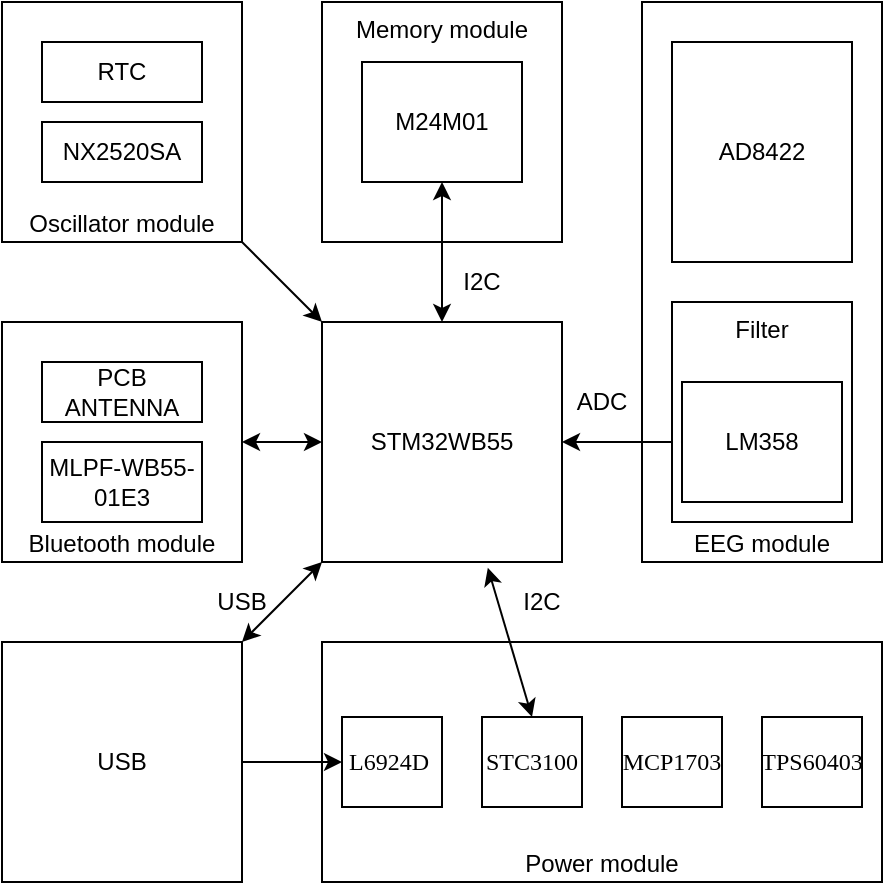 <mxfile version="14.6.6" type="device"><diagram id="iiUVijQNYt2ASqkZENPR" name="Page-1"><mxGraphModel dx="1422" dy="1931" grid="1" gridSize="10" guides="1" tooltips="1" connect="1" arrows="1" fold="1" page="1" pageScale="1" pageWidth="827" pageHeight="1169" math="0" shadow="0"><root><mxCell id="0"/><mxCell id="1" parent="0"/><mxCell id="rIxzNF2ebFtCGPGcTcfz-5" value="Memory module" style="rounded=0;whiteSpace=wrap;html=1;verticalAlign=top;" parent="1" vertex="1"><mxGeometry x="320" y="-80" width="120" height="120" as="geometry"/></mxCell><mxCell id="rIxzNF2ebFtCGPGcTcfz-4" value="Bluetooth module" style="rounded=0;whiteSpace=wrap;html=1;verticalAlign=bottom;" parent="1" vertex="1"><mxGeometry x="160" y="80" width="120" height="120" as="geometry"/></mxCell><mxCell id="rIxzNF2ebFtCGPGcTcfz-3" value="EEG module" style="rounded=0;whiteSpace=wrap;html=1;verticalAlign=bottom;" parent="1" vertex="1"><mxGeometry x="480" y="-80" width="120" height="280" as="geometry"/></mxCell><mxCell id="rIxzNF2ebFtCGPGcTcfz-2" value="Power module" style="rounded=0;whiteSpace=wrap;html=1;verticalAlign=bottom;" parent="1" vertex="1"><mxGeometry x="320" y="240" width="280" height="120" as="geometry"/></mxCell><mxCell id="rIxzNF2ebFtCGPGcTcfz-1" value="STM32WB55" style="rounded=0;whiteSpace=wrap;html=1;" parent="1" vertex="1"><mxGeometry x="320" y="80" width="120" height="120" as="geometry"/></mxCell><mxCell id="rIxzNF2ebFtCGPGcTcfz-7" style="edgeStyle=orthogonalEdgeStyle;rounded=0;orthogonalLoop=1;jettySize=auto;html=1;entryX=0;entryY=0.5;entryDx=0;entryDy=0;" parent="1" source="rIxzNF2ebFtCGPGcTcfz-6" target="rIxzNF2ebFtCGPGcTcfz-9" edge="1"><mxGeometry relative="1" as="geometry"/></mxCell><mxCell id="rIxzNF2ebFtCGPGcTcfz-6" value="USB" style="rounded=0;whiteSpace=wrap;html=1;" parent="1" vertex="1"><mxGeometry x="160" y="240" width="120" height="120" as="geometry"/></mxCell><mxCell id="rIxzNF2ebFtCGPGcTcfz-8" value="" style="endArrow=classic;startArrow=classic;html=1;exitX=1;exitY=0;exitDx=0;exitDy=0;entryX=0;entryY=1;entryDx=0;entryDy=0;" parent="1" source="rIxzNF2ebFtCGPGcTcfz-6" target="rIxzNF2ebFtCGPGcTcfz-1" edge="1"><mxGeometry width="50" height="50" relative="1" as="geometry"><mxPoint x="260" y="250" as="sourcePoint"/><mxPoint x="310" y="200" as="targetPoint"/></mxGeometry></mxCell><mxCell id="rIxzNF2ebFtCGPGcTcfz-9" value="&lt;span style=&quot;line-height: 107% ; font-family: &amp;#34;times new roman&amp;#34; , serif&quot;&gt;&lt;font style=&quot;font-size: 12px&quot;&gt;L6924D&amp;nbsp;&lt;/font&gt;&lt;/span&gt;" style="rounded=0;whiteSpace=wrap;html=1;" parent="1" vertex="1"><mxGeometry x="330" y="277.5" width="50" height="45" as="geometry"/></mxCell><mxCell id="rIxzNF2ebFtCGPGcTcfz-10" value="&lt;span style=&quot;line-height: 107% ; font-family: &amp;#34;times new roman&amp;#34; , serif&quot;&gt;&lt;font style=&quot;font-size: 12px&quot;&gt;STC3100&lt;/font&gt;&lt;/span&gt;" style="rounded=0;whiteSpace=wrap;html=1;" parent="1" vertex="1"><mxGeometry x="400" y="277.5" width="50" height="45" as="geometry"/></mxCell><mxCell id="rIxzNF2ebFtCGPGcTcfz-12" value="&lt;span style=&quot;line-height: 107% ; font-family: &amp;#34;times new roman&amp;#34; , serif&quot;&gt;&lt;font style=&quot;font-size: 12px&quot;&gt;MCP1703&lt;/font&gt;&lt;/span&gt;" style="rounded=0;whiteSpace=wrap;html=1;" parent="1" vertex="1"><mxGeometry x="470" y="277.5" width="50" height="45" as="geometry"/></mxCell><mxCell id="rIxzNF2ebFtCGPGcTcfz-13" value="&lt;span style=&quot;line-height: 107% ; font-family: &amp;#34;times new roman&amp;#34; , serif&quot;&gt;&lt;font style=&quot;font-size: 12px&quot;&gt;TPS60403&lt;/font&gt;&lt;/span&gt;" style="rounded=0;whiteSpace=wrap;html=1;" parent="1" vertex="1"><mxGeometry x="540" y="277.5" width="50" height="45" as="geometry"/></mxCell><mxCell id="rIxzNF2ebFtCGPGcTcfz-14" value="" style="endArrow=classic;startArrow=classic;html=1;entryX=0.691;entryY=1.024;entryDx=0;entryDy=0;entryPerimeter=0;exitX=0.5;exitY=0;exitDx=0;exitDy=0;" parent="1" source="rIxzNF2ebFtCGPGcTcfz-10" target="rIxzNF2ebFtCGPGcTcfz-1" edge="1"><mxGeometry width="50" height="50" relative="1" as="geometry"><mxPoint x="390" y="270" as="sourcePoint"/><mxPoint x="440" y="220" as="targetPoint"/></mxGeometry></mxCell><mxCell id="rIxzNF2ebFtCGPGcTcfz-15" value="USB" style="text;html=1;strokeColor=none;fillColor=none;align=center;verticalAlign=middle;whiteSpace=wrap;rounded=0;" parent="1" vertex="1"><mxGeometry x="260" y="210" width="40" height="20" as="geometry"/></mxCell><mxCell id="rIxzNF2ebFtCGPGcTcfz-16" value="I2C" style="text;html=1;strokeColor=none;fillColor=none;align=center;verticalAlign=middle;whiteSpace=wrap;rounded=0;" parent="1" vertex="1"><mxGeometry x="410" y="210" width="40" height="20" as="geometry"/></mxCell><mxCell id="rIxzNF2ebFtCGPGcTcfz-17" value="" style="endArrow=classic;startArrow=classic;html=1;exitX=1;exitY=0.5;exitDx=0;exitDy=0;entryX=0;entryY=0.5;entryDx=0;entryDy=0;" parent="1" source="rIxzNF2ebFtCGPGcTcfz-4" target="rIxzNF2ebFtCGPGcTcfz-1" edge="1"><mxGeometry width="50" height="50" relative="1" as="geometry"><mxPoint x="290" y="180" as="sourcePoint"/><mxPoint x="340" y="130" as="targetPoint"/></mxGeometry></mxCell><mxCell id="rIxzNF2ebFtCGPGcTcfz-18" value="AD8422" style="rounded=0;whiteSpace=wrap;html=1;" parent="1" vertex="1"><mxGeometry x="495" y="-60" width="90" height="110" as="geometry"/></mxCell><mxCell id="rIxzNF2ebFtCGPGcTcfz-20" value="" style="endArrow=classic;html=1;entryX=1;entryY=0.5;entryDx=0;entryDy=0;" parent="1" source="rIxzNF2ebFtCGPGcTcfz-19" target="rIxzNF2ebFtCGPGcTcfz-1" edge="1"><mxGeometry width="50" height="50" relative="1" as="geometry"><mxPoint x="440" y="190" as="sourcePoint"/><mxPoint x="460" y="100" as="targetPoint"/></mxGeometry></mxCell><mxCell id="rIxzNF2ebFtCGPGcTcfz-21" value="ADC" style="text;html=1;strokeColor=none;fillColor=none;align=center;verticalAlign=middle;whiteSpace=wrap;rounded=0;" parent="1" vertex="1"><mxGeometry x="440" y="110" width="40" height="20" as="geometry"/></mxCell><mxCell id="rIxzNF2ebFtCGPGcTcfz-22" value="Filter" style="rounded=0;whiteSpace=wrap;html=1;verticalAlign=top;" parent="1" vertex="1"><mxGeometry x="495" y="70" width="90" height="110" as="geometry"/></mxCell><mxCell id="rIxzNF2ebFtCGPGcTcfz-19" value="LM358" style="rounded=0;whiteSpace=wrap;html=1;" parent="1" vertex="1"><mxGeometry x="500" y="110" width="80" height="60" as="geometry"/></mxCell><mxCell id="rIxzNF2ebFtCGPGcTcfz-24" value="MLPF-WB55-01E3" style="rounded=0;whiteSpace=wrap;html=1;" parent="1" vertex="1"><mxGeometry x="180" y="140" width="80" height="40" as="geometry"/></mxCell><mxCell id="rIxzNF2ebFtCGPGcTcfz-25" value="PCB ANTENNA" style="rounded=0;whiteSpace=wrap;html=1;" parent="1" vertex="1"><mxGeometry x="180" y="100" width="80" height="30" as="geometry"/></mxCell><mxCell id="rIxzNF2ebFtCGPGcTcfz-26" value="Oscillator module" style="rounded=0;whiteSpace=wrap;html=1;verticalAlign=bottom;" parent="1" vertex="1"><mxGeometry x="160" y="-80" width="120" height="120" as="geometry"/></mxCell><mxCell id="rIxzNF2ebFtCGPGcTcfz-27" value="NX2520SA" style="rounded=0;whiteSpace=wrap;html=1;" parent="1" vertex="1"><mxGeometry x="180" y="-20" width="80" height="30" as="geometry"/></mxCell><mxCell id="rIxzNF2ebFtCGPGcTcfz-28" value="RTC" style="rounded=0;whiteSpace=wrap;html=1;" parent="1" vertex="1"><mxGeometry x="180" y="-60" width="80" height="30" as="geometry"/></mxCell><mxCell id="rIxzNF2ebFtCGPGcTcfz-29" value="" style="endArrow=classic;html=1;exitX=1;exitY=1;exitDx=0;exitDy=0;entryX=0;entryY=0;entryDx=0;entryDy=0;" parent="1" source="rIxzNF2ebFtCGPGcTcfz-26" target="rIxzNF2ebFtCGPGcTcfz-1" edge="1"><mxGeometry width="50" height="50" relative="1" as="geometry"><mxPoint x="290" y="110" as="sourcePoint"/><mxPoint x="340" y="60" as="targetPoint"/></mxGeometry></mxCell><mxCell id="rIxzNF2ebFtCGPGcTcfz-23" value="M24M01" style="rounded=0;whiteSpace=wrap;html=1;" parent="1" vertex="1"><mxGeometry x="340" y="-50" width="80" height="60" as="geometry"/></mxCell><mxCell id="rIxzNF2ebFtCGPGcTcfz-30" value="" style="endArrow=classic;startArrow=classic;html=1;entryX=0.5;entryY=1;entryDx=0;entryDy=0;" parent="1" target="rIxzNF2ebFtCGPGcTcfz-23" edge="1"><mxGeometry width="50" height="50" relative="1" as="geometry"><mxPoint x="380" y="80" as="sourcePoint"/><mxPoint x="410" y="60" as="targetPoint"/></mxGeometry></mxCell><mxCell id="tAwJEL2-yePiF4YL5t3I-1" value="I2C" style="text;html=1;strokeColor=none;fillColor=none;align=center;verticalAlign=middle;whiteSpace=wrap;rounded=0;" vertex="1" parent="1"><mxGeometry x="380" y="50" width="40" height="20" as="geometry"/></mxCell></root></mxGraphModel></diagram></mxfile>